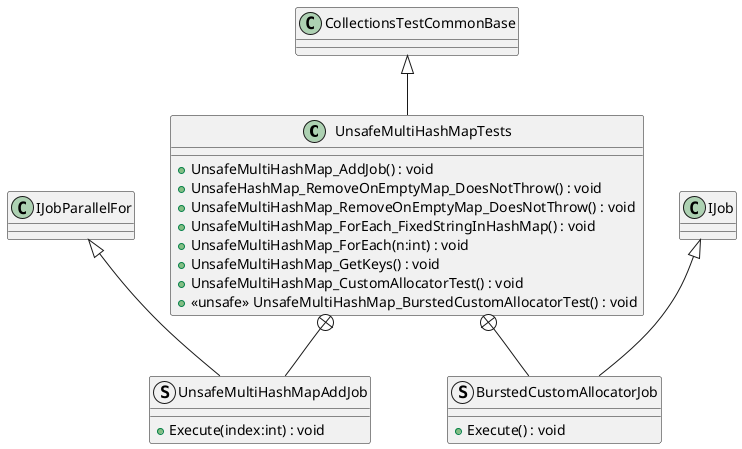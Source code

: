 @startuml
class UnsafeMultiHashMapTests {
    + UnsafeMultiHashMap_AddJob() : void
    + UnsafeHashMap_RemoveOnEmptyMap_DoesNotThrow() : void
    + UnsafeMultiHashMap_RemoveOnEmptyMap_DoesNotThrow() : void
    + UnsafeMultiHashMap_ForEach_FixedStringInHashMap() : void
    + UnsafeMultiHashMap_ForEach(n:int) : void
    + UnsafeMultiHashMap_GetKeys() : void
    + UnsafeMultiHashMap_CustomAllocatorTest() : void
    + <<unsafe>> UnsafeMultiHashMap_BurstedCustomAllocatorTest() : void
}
struct UnsafeMultiHashMapAddJob {
    + Execute(index:int) : void
}
struct BurstedCustomAllocatorJob {
    + Execute() : void
}
CollectionsTestCommonBase <|-- UnsafeMultiHashMapTests
UnsafeMultiHashMapTests +-- UnsafeMultiHashMapAddJob
IJobParallelFor <|-- UnsafeMultiHashMapAddJob
UnsafeMultiHashMapTests +-- BurstedCustomAllocatorJob
IJob <|-- BurstedCustomAllocatorJob
@enduml

